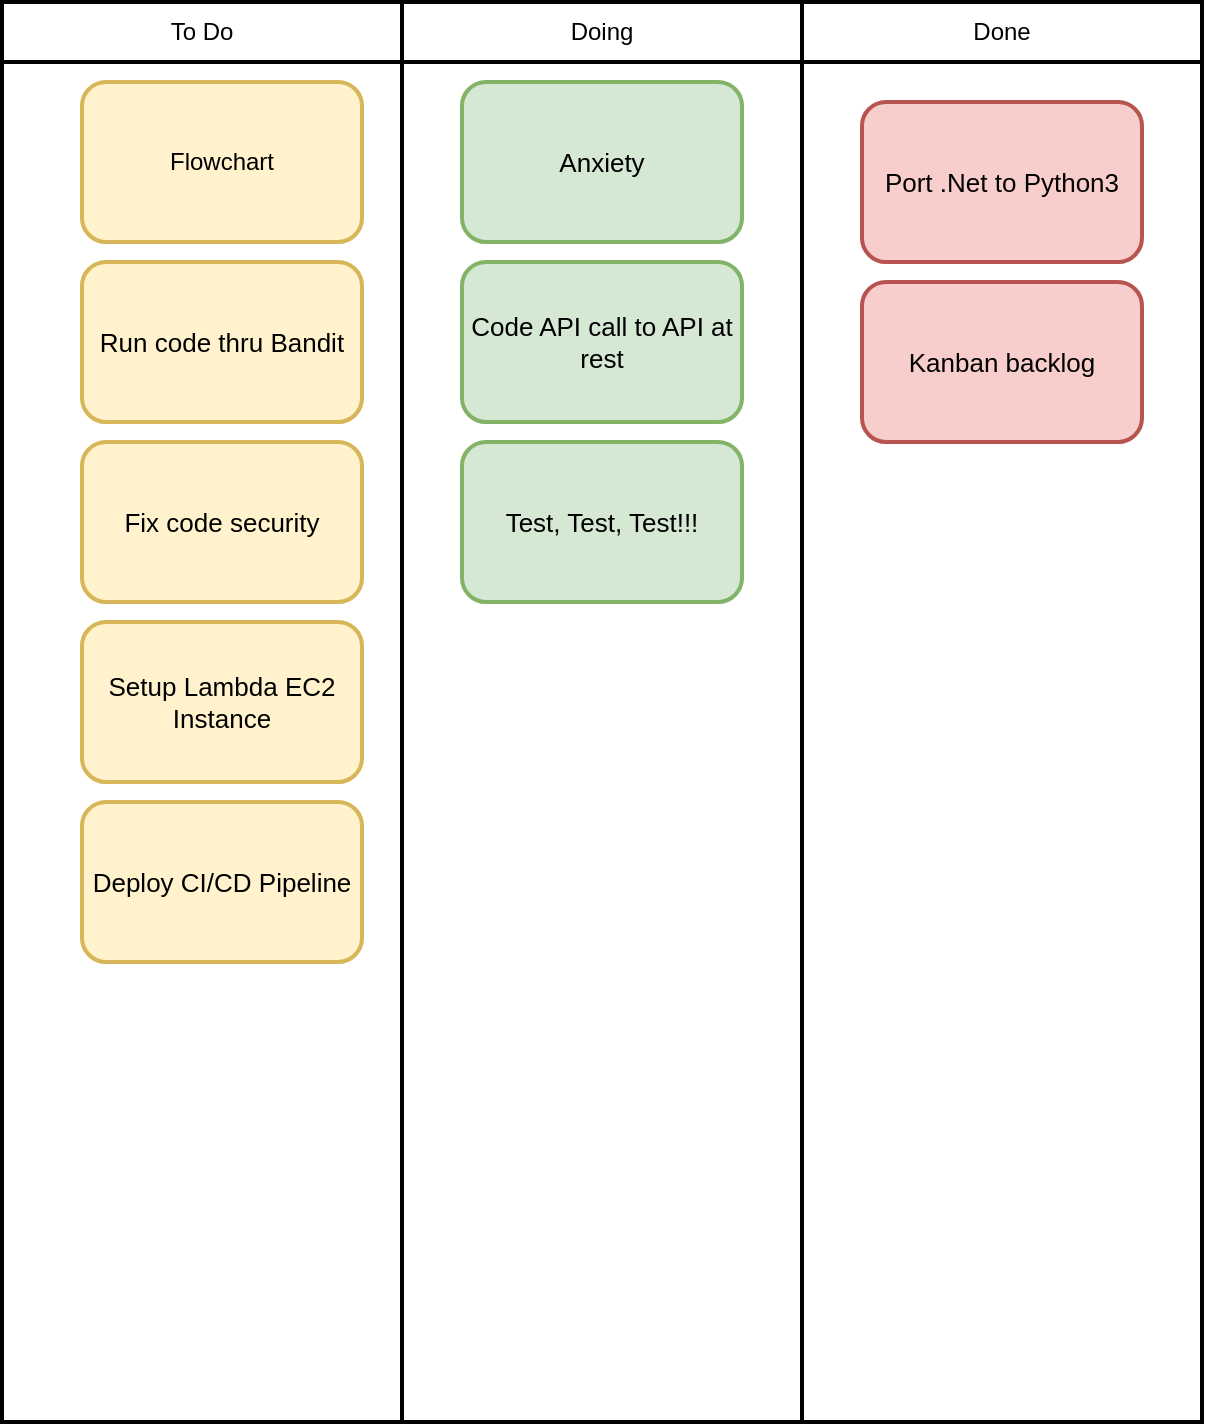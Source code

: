 <mxfile version="20.5.1" type="github">
  <diagram id="wFE0QG_FPsp0jaGvCLVb" name="Page-1">
    <mxGraphModel dx="2062" dy="1114" grid="1" gridSize="10" guides="1" tooltips="1" connect="1" arrows="1" fold="1" page="1" pageScale="1" pageWidth="850" pageHeight="1100" math="0" shadow="0">
      <root>
        <mxCell id="0" />
        <mxCell id="1" parent="0" />
        <mxCell id="2En7QJ2lPjwswf4CHjgP-3" value="" style="whiteSpace=wrap;html=1;strokeWidth=2;" parent="1" vertex="1">
          <mxGeometry x="360" y="90" width="200" height="710" as="geometry" />
        </mxCell>
        <mxCell id="2En7QJ2lPjwswf4CHjgP-4" value="Doing" style="rounded=0;whiteSpace=wrap;html=1;strokeWidth=2;" parent="1" vertex="1">
          <mxGeometry x="360" y="90" width="200" height="30" as="geometry" />
        </mxCell>
        <mxCell id="2En7QJ2lPjwswf4CHjgP-5" value="Done" style="rounded=0;whiteSpace=wrap;html=1;strokeWidth=2;" parent="1" vertex="1">
          <mxGeometry x="560" y="90" width="200" height="30" as="geometry" />
        </mxCell>
        <mxCell id="2En7QJ2lPjwswf4CHjgP-6" value="" style="whiteSpace=wrap;html=1;strokeWidth=2;" parent="1" vertex="1">
          <mxGeometry x="560" y="120" width="200" height="680" as="geometry" />
        </mxCell>
        <mxCell id="2En7QJ2lPjwswf4CHjgP-7" value="To Do" style="rounded=0;whiteSpace=wrap;html=1;strokeWidth=2;" parent="1" vertex="1">
          <mxGeometry x="160" y="90" width="200" height="30" as="geometry" />
        </mxCell>
        <mxCell id="2En7QJ2lPjwswf4CHjgP-8" value="" style="whiteSpace=wrap;html=1;strokeWidth=2;" parent="1" vertex="1">
          <mxGeometry x="160" y="120" width="200" height="680" as="geometry" />
        </mxCell>
        <mxCell id="2En7QJ2lPjwswf4CHjgP-9" value="Flowchart" style="rounded=1;whiteSpace=wrap;html=1;strokeWidth=2;fillColor=#fff2cc;strokeColor=#d6b656;" parent="1" vertex="1">
          <mxGeometry x="200" y="130" width="140" height="80" as="geometry" />
        </mxCell>
        <mxCell id="2En7QJ2lPjwswf4CHjgP-10" value="Code API call to API at rest" style="rounded=1;whiteSpace=wrap;html=1;strokeWidth=2;fontSize=13;fillColor=#d5e8d4;strokeColor=#82b366;" parent="1" vertex="1">
          <mxGeometry x="390" y="220" width="140" height="80" as="geometry" />
        </mxCell>
        <mxCell id="2En7QJ2lPjwswf4CHjgP-11" value="Deploy CI/CD Pipeline" style="rounded=1;whiteSpace=wrap;html=1;strokeWidth=2;fontSize=13;fillColor=#fff2cc;strokeColor=#d6b656;" parent="1" vertex="1">
          <mxGeometry x="200" y="490" width="140" height="80" as="geometry" />
        </mxCell>
        <mxCell id="2En7QJ2lPjwswf4CHjgP-12" value="Run code thru Bandit" style="rounded=1;whiteSpace=wrap;html=1;strokeWidth=2;fontSize=13;fillColor=#fff2cc;strokeColor=#d6b656;" parent="1" vertex="1">
          <mxGeometry x="200" y="220" width="140" height="80" as="geometry" />
        </mxCell>
        <mxCell id="2En7QJ2lPjwswf4CHjgP-13" value="Port .Net to Python3" style="rounded=1;whiteSpace=wrap;html=1;strokeWidth=2;fontSize=13;fillColor=#f8cecc;strokeColor=#b85450;" parent="1" vertex="1">
          <mxGeometry x="590" y="140" width="140" height="80" as="geometry" />
        </mxCell>
        <mxCell id="2En7QJ2lPjwswf4CHjgP-14" value="Kanban backlog" style="rounded=1;whiteSpace=wrap;html=1;strokeWidth=2;fontSize=13;fillColor=#f8cecc;strokeColor=#b85450;" parent="1" vertex="1">
          <mxGeometry x="590" y="230" width="140" height="80" as="geometry" />
        </mxCell>
        <mxCell id="2En7QJ2lPjwswf4CHjgP-15" value="Anxiety" style="rounded=1;whiteSpace=wrap;html=1;strokeWidth=2;fontSize=13;fillColor=#d5e8d4;strokeColor=#82b366;" parent="1" vertex="1">
          <mxGeometry x="390" y="130" width="140" height="80" as="geometry" />
        </mxCell>
        <mxCell id="2En7QJ2lPjwswf4CHjgP-16" value="Fix code security" style="rounded=1;whiteSpace=wrap;html=1;strokeWidth=2;fontSize=13;fillColor=#fff2cc;strokeColor=#d6b656;" parent="1" vertex="1">
          <mxGeometry x="200" y="310" width="140" height="80" as="geometry" />
        </mxCell>
        <mxCell id="2En7QJ2lPjwswf4CHjgP-17" value="Setup Lambda EC2 Instance" style="rounded=1;whiteSpace=wrap;html=1;strokeWidth=2;fontSize=13;fillColor=#fff2cc;strokeColor=#d6b656;" parent="1" vertex="1">
          <mxGeometry x="200" y="400" width="140" height="80" as="geometry" />
        </mxCell>
        <mxCell id="2En7QJ2lPjwswf4CHjgP-18" value="Test, Test, Test!!!" style="rounded=1;whiteSpace=wrap;html=1;strokeWidth=2;fontSize=13;fillColor=#d5e8d4;strokeColor=#82b366;" parent="1" vertex="1">
          <mxGeometry x="390" y="310" width="140" height="80" as="geometry" />
        </mxCell>
      </root>
    </mxGraphModel>
  </diagram>
</mxfile>
